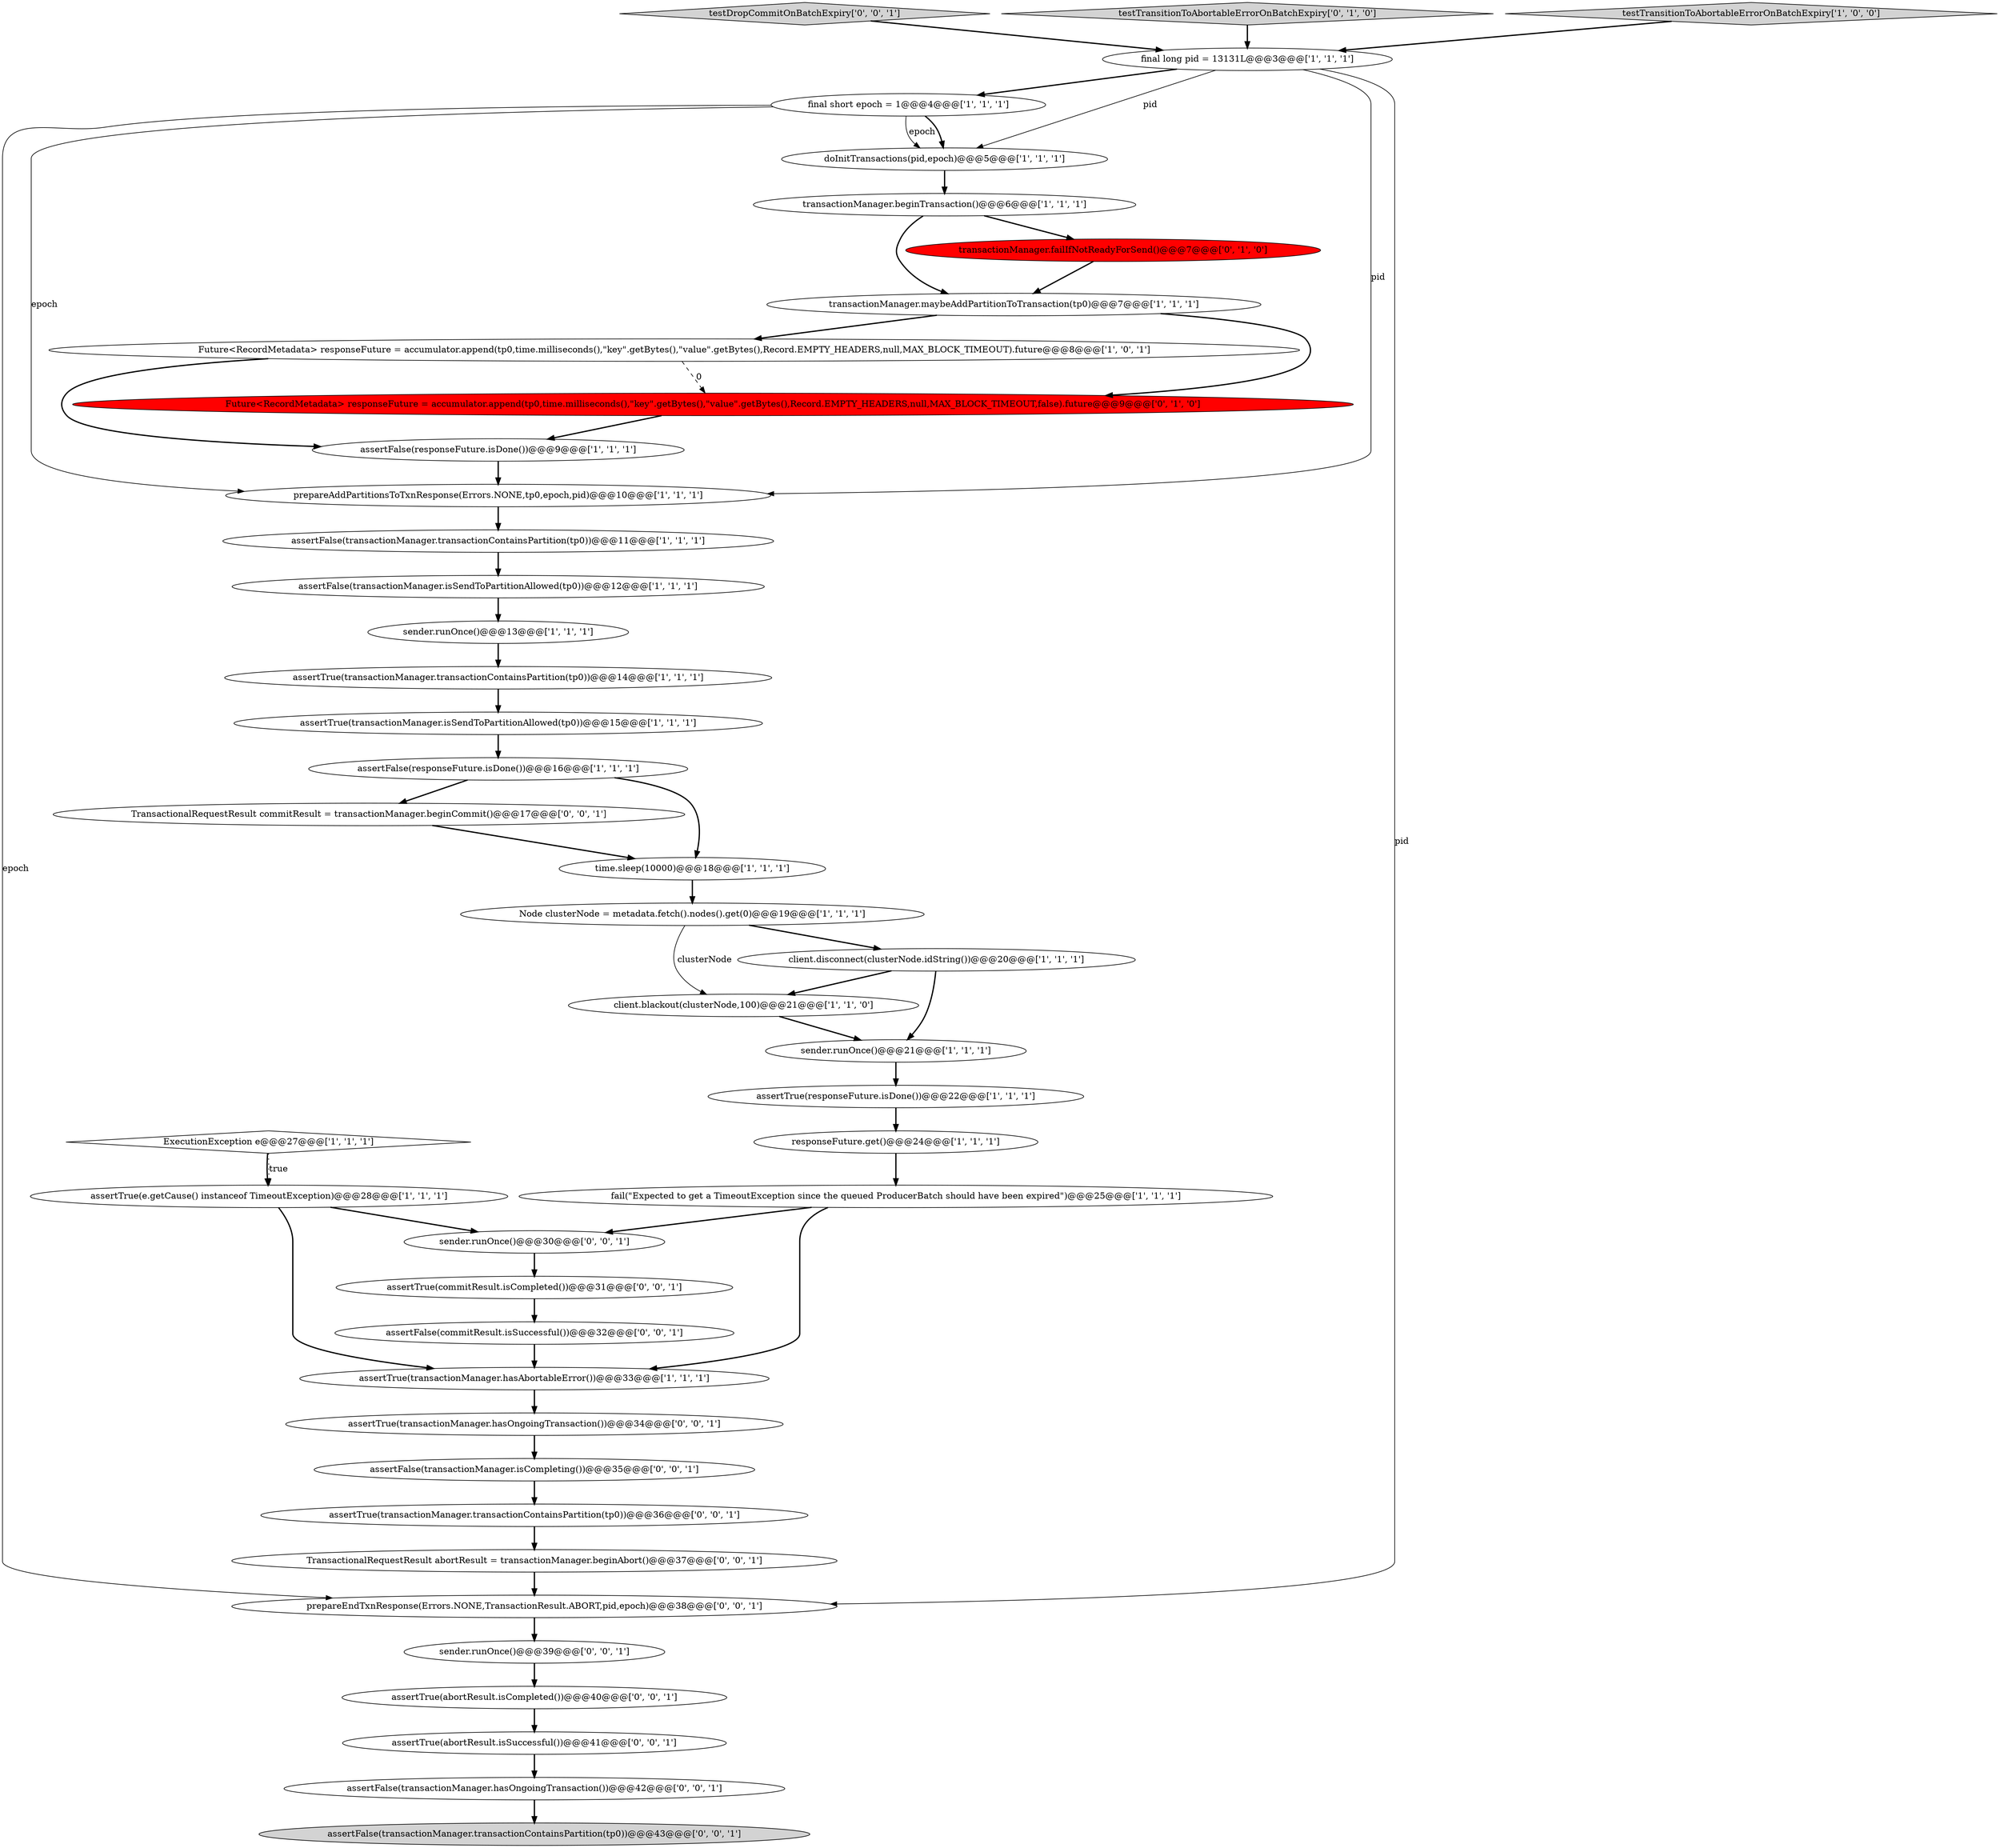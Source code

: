 digraph {
3 [style = filled, label = "doInitTransactions(pid,epoch)@@@5@@@['1', '1', '1']", fillcolor = white, shape = ellipse image = "AAA0AAABBB1BBB"];
22 [style = filled, label = "final short epoch = 1@@@4@@@['1', '1', '1']", fillcolor = white, shape = ellipse image = "AAA0AAABBB1BBB"];
4 [style = filled, label = "responseFuture.get()@@@24@@@['1', '1', '1']", fillcolor = white, shape = ellipse image = "AAA0AAABBB1BBB"];
24 [style = filled, label = "assertFalse(transactionManager.transactionContainsPartition(tp0))@@@11@@@['1', '1', '1']", fillcolor = white, shape = ellipse image = "AAA0AAABBB1BBB"];
39 [style = filled, label = "assertFalse(transactionManager.transactionContainsPartition(tp0))@@@43@@@['0', '0', '1']", fillcolor = lightgray, shape = ellipse image = "AAA0AAABBB3BBB"];
34 [style = filled, label = "assertFalse(commitResult.isSuccessful())@@@32@@@['0', '0', '1']", fillcolor = white, shape = ellipse image = "AAA0AAABBB3BBB"];
11 [style = filled, label = "prepareAddPartitionsToTxnResponse(Errors.NONE,tp0,epoch,pid)@@@10@@@['1', '1', '1']", fillcolor = white, shape = ellipse image = "AAA0AAABBB1BBB"];
14 [style = filled, label = "assertTrue(e.getCause() instanceof TimeoutException)@@@28@@@['1', '1', '1']", fillcolor = white, shape = ellipse image = "AAA0AAABBB1BBB"];
9 [style = filled, label = "client.blackout(clusterNode,100)@@@21@@@['1', '1', '0']", fillcolor = white, shape = ellipse image = "AAA0AAABBB1BBB"];
27 [style = filled, label = "Future<RecordMetadata> responseFuture = accumulator.append(tp0,time.milliseconds(),\"key\".getBytes(),\"value\".getBytes(),Record.EMPTY_HEADERS,null,MAX_BLOCK_TIMEOUT,false).future@@@9@@@['0', '1', '0']", fillcolor = red, shape = ellipse image = "AAA1AAABBB2BBB"];
36 [style = filled, label = "assertTrue(abortResult.isCompleted())@@@40@@@['0', '0', '1']", fillcolor = white, shape = ellipse image = "AAA0AAABBB3BBB"];
16 [style = filled, label = "assertTrue(transactionManager.transactionContainsPartition(tp0))@@@14@@@['1', '1', '1']", fillcolor = white, shape = ellipse image = "AAA0AAABBB1BBB"];
21 [style = filled, label = "assertFalse(transactionManager.isSendToPartitionAllowed(tp0))@@@12@@@['1', '1', '1']", fillcolor = white, shape = ellipse image = "AAA0AAABBB1BBB"];
17 [style = filled, label = "assertTrue(transactionManager.hasAbortableError())@@@33@@@['1', '1', '1']", fillcolor = white, shape = ellipse image = "AAA0AAABBB1BBB"];
20 [style = filled, label = "transactionManager.beginTransaction()@@@6@@@['1', '1', '1']", fillcolor = white, shape = ellipse image = "AAA0AAABBB1BBB"];
23 [style = filled, label = "sender.runOnce()@@@13@@@['1', '1', '1']", fillcolor = white, shape = ellipse image = "AAA0AAABBB1BBB"];
40 [style = filled, label = "sender.runOnce()@@@30@@@['0', '0', '1']", fillcolor = white, shape = ellipse image = "AAA0AAABBB3BBB"];
38 [style = filled, label = "TransactionalRequestResult commitResult = transactionManager.beginCommit()@@@17@@@['0', '0', '1']", fillcolor = white, shape = ellipse image = "AAA0AAABBB3BBB"];
5 [style = filled, label = "sender.runOnce()@@@21@@@['1', '1', '1']", fillcolor = white, shape = ellipse image = "AAA0AAABBB1BBB"];
19 [style = filled, label = "assertFalse(responseFuture.isDone())@@@9@@@['1', '1', '1']", fillcolor = white, shape = ellipse image = "AAA0AAABBB1BBB"];
41 [style = filled, label = "prepareEndTxnResponse(Errors.NONE,TransactionResult.ABORT,pid,epoch)@@@38@@@['0', '0', '1']", fillcolor = white, shape = ellipse image = "AAA0AAABBB3BBB"];
10 [style = filled, label = "assertTrue(responseFuture.isDone())@@@22@@@['1', '1', '1']", fillcolor = white, shape = ellipse image = "AAA0AAABBB1BBB"];
31 [style = filled, label = "sender.runOnce()@@@39@@@['0', '0', '1']", fillcolor = white, shape = ellipse image = "AAA0AAABBB3BBB"];
35 [style = filled, label = "TransactionalRequestResult abortResult = transactionManager.beginAbort()@@@37@@@['0', '0', '1']", fillcolor = white, shape = ellipse image = "AAA0AAABBB3BBB"];
6 [style = filled, label = "assertTrue(transactionManager.isSendToPartitionAllowed(tp0))@@@15@@@['1', '1', '1']", fillcolor = white, shape = ellipse image = "AAA0AAABBB1BBB"];
25 [style = filled, label = "ExecutionException e@@@27@@@['1', '1', '1']", fillcolor = white, shape = diamond image = "AAA0AAABBB1BBB"];
28 [style = filled, label = "transactionManager.failIfNotReadyForSend()@@@7@@@['0', '1', '0']", fillcolor = red, shape = ellipse image = "AAA1AAABBB2BBB"];
37 [style = filled, label = "assertTrue(transactionManager.transactionContainsPartition(tp0))@@@36@@@['0', '0', '1']", fillcolor = white, shape = ellipse image = "AAA0AAABBB3BBB"];
42 [style = filled, label = "assertFalse(transactionManager.hasOngoingTransaction())@@@42@@@['0', '0', '1']", fillcolor = white, shape = ellipse image = "AAA0AAABBB3BBB"];
43 [style = filled, label = "assertTrue(transactionManager.hasOngoingTransaction())@@@34@@@['0', '0', '1']", fillcolor = white, shape = ellipse image = "AAA0AAABBB3BBB"];
1 [style = filled, label = "time.sleep(10000)@@@18@@@['1', '1', '1']", fillcolor = white, shape = ellipse image = "AAA0AAABBB1BBB"];
2 [style = filled, label = "Future<RecordMetadata> responseFuture = accumulator.append(tp0,time.milliseconds(),\"key\".getBytes(),\"value\".getBytes(),Record.EMPTY_HEADERS,null,MAX_BLOCK_TIMEOUT).future@@@8@@@['1', '0', '1']", fillcolor = white, shape = ellipse image = "AAA0AAABBB1BBB"];
32 [style = filled, label = "testDropCommitOnBatchExpiry['0', '0', '1']", fillcolor = lightgray, shape = diamond image = "AAA0AAABBB3BBB"];
15 [style = filled, label = "Node clusterNode = metadata.fetch().nodes().get(0)@@@19@@@['1', '1', '1']", fillcolor = white, shape = ellipse image = "AAA0AAABBB1BBB"];
29 [style = filled, label = "assertFalse(transactionManager.isCompleting())@@@35@@@['0', '0', '1']", fillcolor = white, shape = ellipse image = "AAA0AAABBB3BBB"];
12 [style = filled, label = "client.disconnect(clusterNode.idString())@@@20@@@['1', '1', '1']", fillcolor = white, shape = ellipse image = "AAA0AAABBB1BBB"];
26 [style = filled, label = "testTransitionToAbortableErrorOnBatchExpiry['0', '1', '0']", fillcolor = lightgray, shape = diamond image = "AAA0AAABBB2BBB"];
18 [style = filled, label = "transactionManager.maybeAddPartitionToTransaction(tp0)@@@7@@@['1', '1', '1']", fillcolor = white, shape = ellipse image = "AAA0AAABBB1BBB"];
0 [style = filled, label = "assertFalse(responseFuture.isDone())@@@16@@@['1', '1', '1']", fillcolor = white, shape = ellipse image = "AAA0AAABBB1BBB"];
7 [style = filled, label = "fail(\"Expected to get a TimeoutException since the queued ProducerBatch should have been expired\")@@@25@@@['1', '1', '1']", fillcolor = white, shape = ellipse image = "AAA0AAABBB1BBB"];
13 [style = filled, label = "final long pid = 13131L@@@3@@@['1', '1', '1']", fillcolor = white, shape = ellipse image = "AAA0AAABBB1BBB"];
33 [style = filled, label = "assertTrue(commitResult.isCompleted())@@@31@@@['0', '0', '1']", fillcolor = white, shape = ellipse image = "AAA0AAABBB3BBB"];
8 [style = filled, label = "testTransitionToAbortableErrorOnBatchExpiry['1', '0', '0']", fillcolor = lightgray, shape = diamond image = "AAA0AAABBB1BBB"];
30 [style = filled, label = "assertTrue(abortResult.isSuccessful())@@@41@@@['0', '0', '1']", fillcolor = white, shape = ellipse image = "AAA0AAABBB3BBB"];
5->10 [style = bold, label=""];
22->41 [style = solid, label="epoch"];
23->16 [style = bold, label=""];
2->19 [style = bold, label=""];
7->17 [style = bold, label=""];
28->18 [style = bold, label=""];
12->5 [style = bold, label=""];
13->11 [style = solid, label="pid"];
35->41 [style = bold, label=""];
15->9 [style = solid, label="clusterNode"];
1->15 [style = bold, label=""];
16->6 [style = bold, label=""];
30->42 [style = bold, label=""];
20->28 [style = bold, label=""];
42->39 [style = bold, label=""];
2->27 [style = dashed, label="0"];
31->36 [style = bold, label=""];
14->17 [style = bold, label=""];
19->11 [style = bold, label=""];
13->3 [style = solid, label="pid"];
6->0 [style = bold, label=""];
22->3 [style = solid, label="epoch"];
25->14 [style = bold, label=""];
29->37 [style = bold, label=""];
25->14 [style = dotted, label="true"];
18->2 [style = bold, label=""];
11->24 [style = bold, label=""];
12->9 [style = bold, label=""];
22->11 [style = solid, label="epoch"];
4->7 [style = bold, label=""];
26->13 [style = bold, label=""];
0->38 [style = bold, label=""];
38->1 [style = bold, label=""];
13->41 [style = solid, label="pid"];
20->18 [style = bold, label=""];
22->3 [style = bold, label=""];
17->43 [style = bold, label=""];
36->30 [style = bold, label=""];
40->33 [style = bold, label=""];
3->20 [style = bold, label=""];
24->21 [style = bold, label=""];
18->27 [style = bold, label=""];
0->1 [style = bold, label=""];
34->17 [style = bold, label=""];
10->4 [style = bold, label=""];
9->5 [style = bold, label=""];
43->29 [style = bold, label=""];
41->31 [style = bold, label=""];
15->12 [style = bold, label=""];
27->19 [style = bold, label=""];
13->22 [style = bold, label=""];
37->35 [style = bold, label=""];
32->13 [style = bold, label=""];
33->34 [style = bold, label=""];
14->40 [style = bold, label=""];
7->40 [style = bold, label=""];
8->13 [style = bold, label=""];
21->23 [style = bold, label=""];
}
